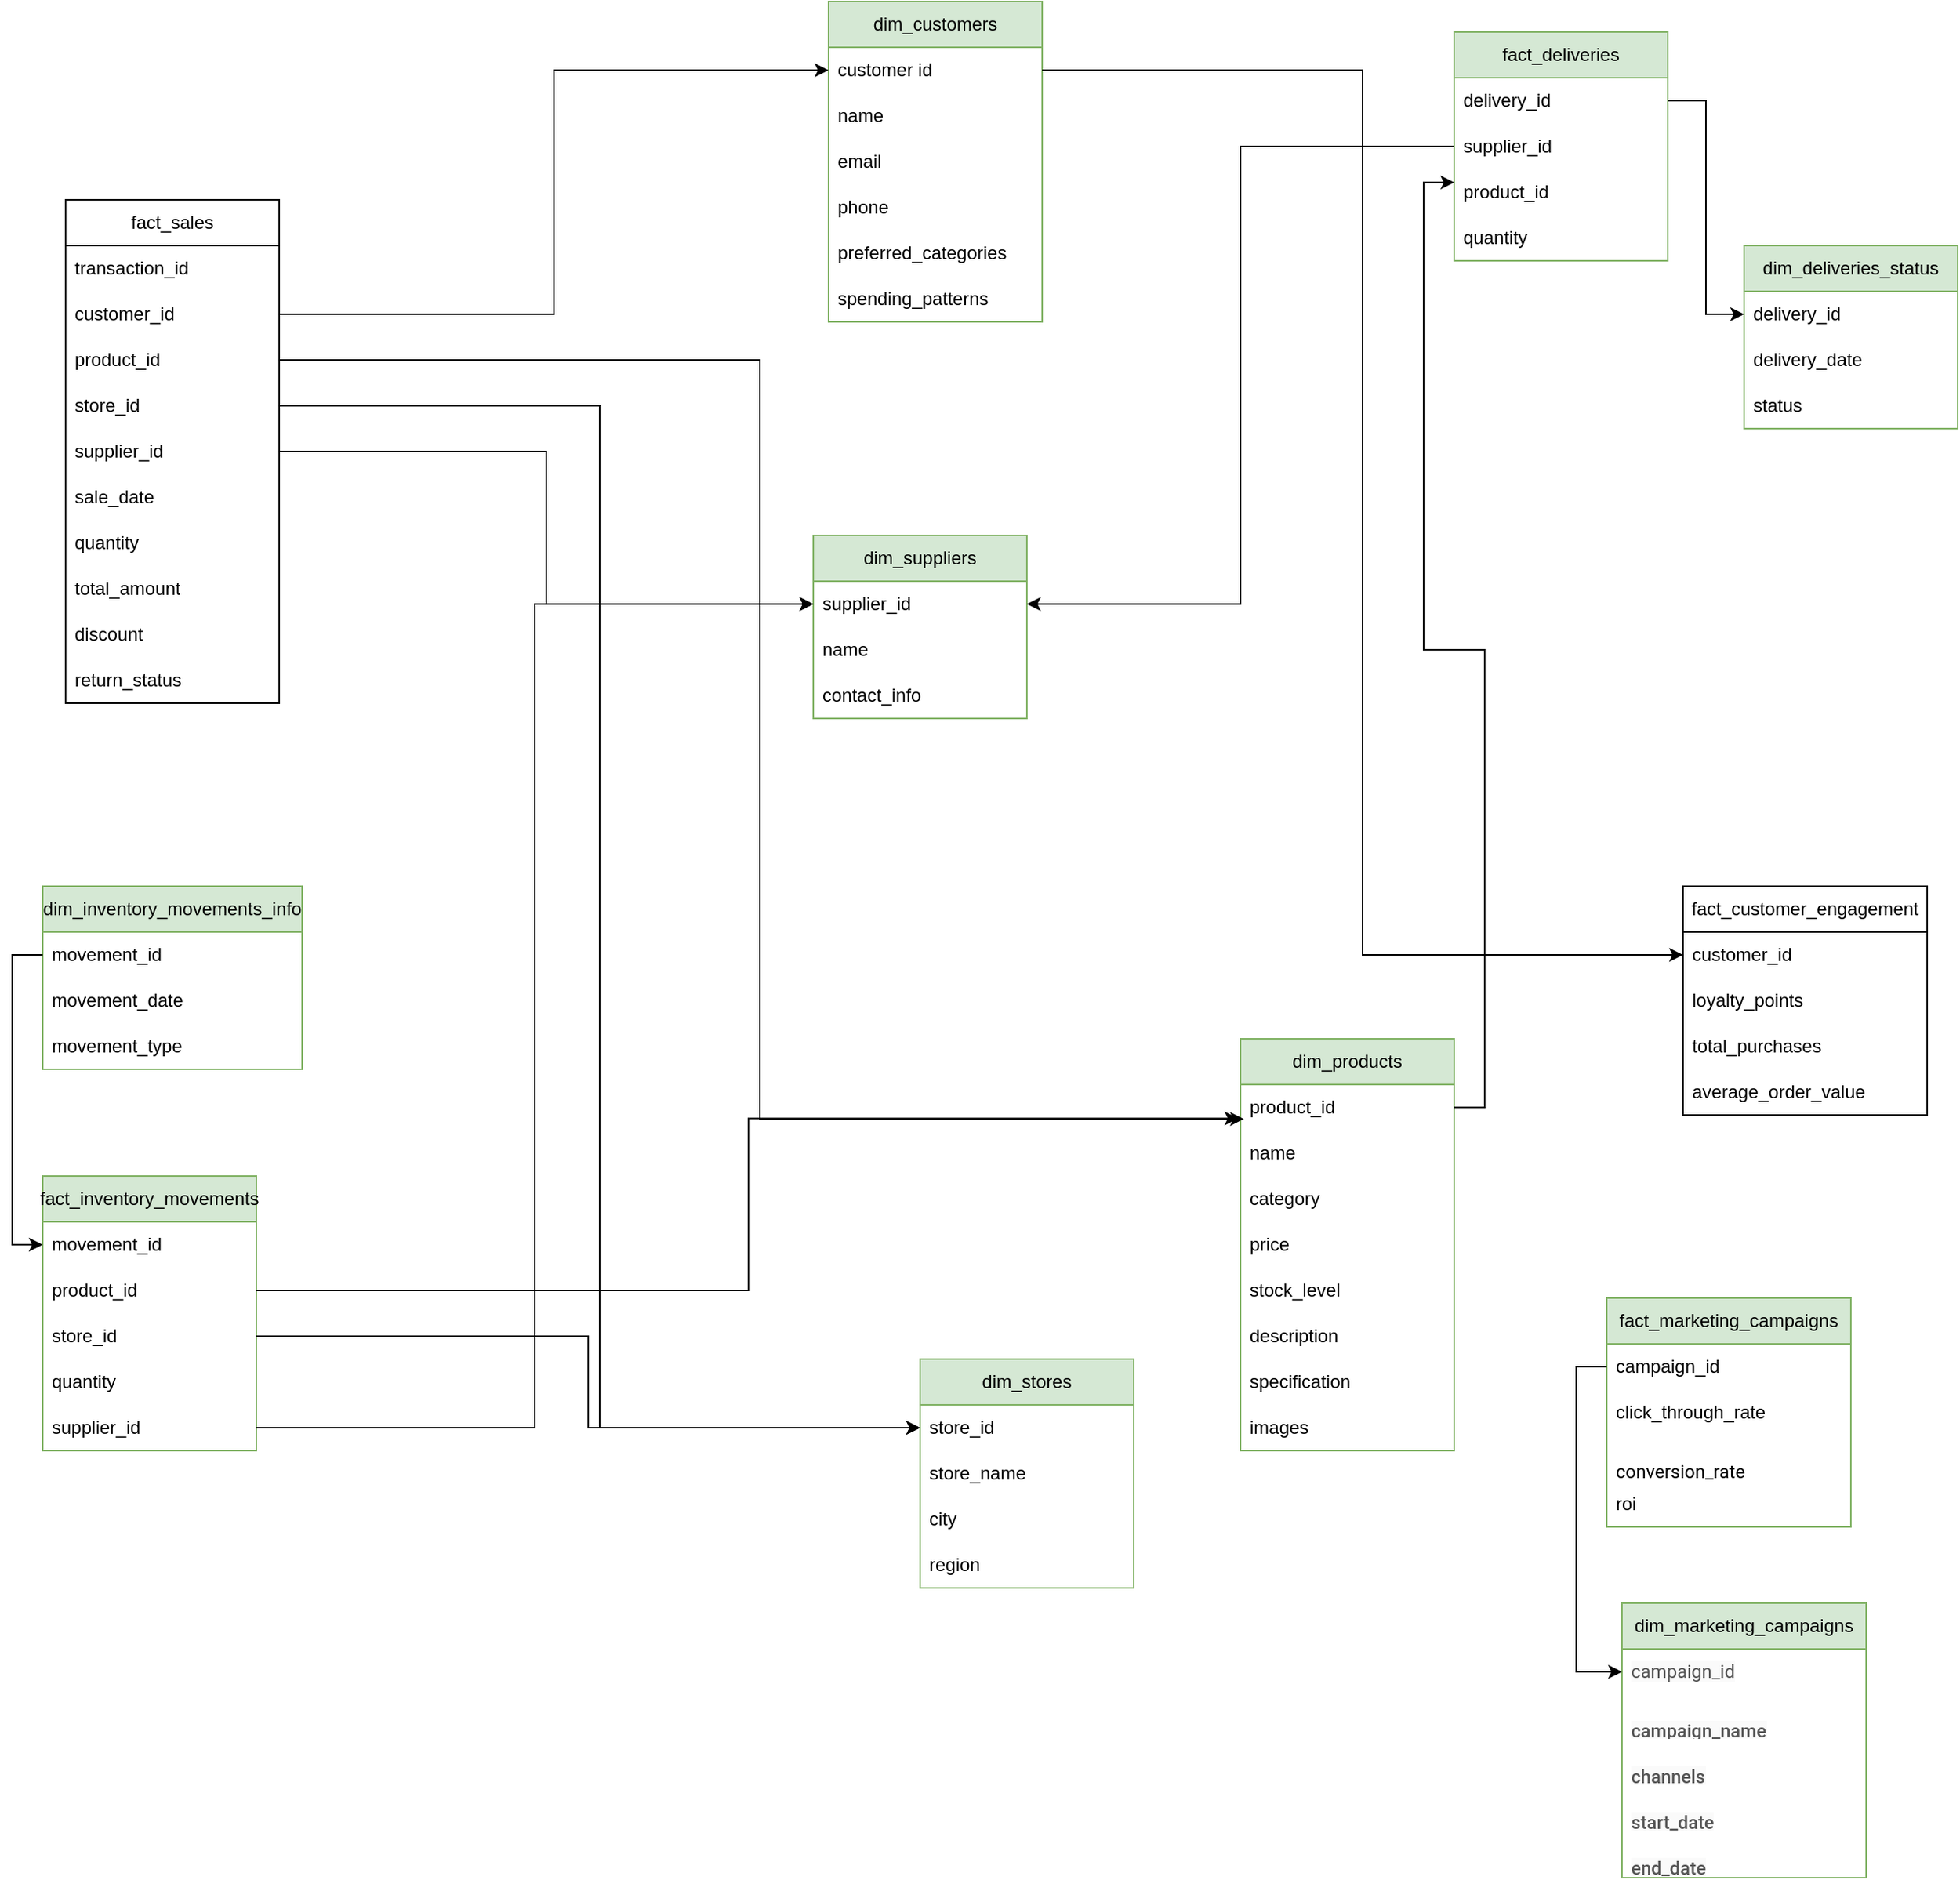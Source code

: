 <mxfile version="25.0.1">
  <diagram name="Page-1" id="sRWJuWMLv6pyPMn1WHnU">
    <mxGraphModel dx="1679" dy="1888" grid="1" gridSize="10" guides="1" tooltips="1" connect="1" arrows="1" fold="1" page="1" pageScale="1" pageWidth="850" pageHeight="1100" math="0" shadow="0">
      <root>
        <mxCell id="0" />
        <mxCell id="1" parent="0" />
        <mxCell id="wSYhcg0EzsHiPHeqpy78-6" value="fact_sales" style="swimlane;fontStyle=0;childLayout=stackLayout;horizontal=1;startSize=30;horizontalStack=0;resizeParent=1;resizeParentMax=0;resizeLast=0;collapsible=1;marginBottom=0;whiteSpace=wrap;html=1;" vertex="1" parent="1">
          <mxGeometry x="80" y="-150" width="140" height="330" as="geometry" />
        </mxCell>
        <mxCell id="wSYhcg0EzsHiPHeqpy78-7" value="transaction_id" style="text;strokeColor=none;fillColor=none;align=left;verticalAlign=middle;spacingLeft=4;spacingRight=4;overflow=hidden;points=[[0,0.5],[1,0.5]];portConstraint=eastwest;rotatable=0;whiteSpace=wrap;html=1;" vertex="1" parent="wSYhcg0EzsHiPHeqpy78-6">
          <mxGeometry y="30" width="140" height="30" as="geometry" />
        </mxCell>
        <mxCell id="wSYhcg0EzsHiPHeqpy78-8" value="customer_id" style="text;strokeColor=none;fillColor=none;align=left;verticalAlign=middle;spacingLeft=4;spacingRight=4;overflow=hidden;points=[[0,0.5],[1,0.5]];portConstraint=eastwest;rotatable=0;whiteSpace=wrap;html=1;" vertex="1" parent="wSYhcg0EzsHiPHeqpy78-6">
          <mxGeometry y="60" width="140" height="30" as="geometry" />
        </mxCell>
        <mxCell id="wSYhcg0EzsHiPHeqpy78-9" value="product_id" style="text;strokeColor=none;fillColor=none;align=left;verticalAlign=middle;spacingLeft=4;spacingRight=4;overflow=hidden;points=[[0,0.5],[1,0.5]];portConstraint=eastwest;rotatable=0;whiteSpace=wrap;html=1;" vertex="1" parent="wSYhcg0EzsHiPHeqpy78-6">
          <mxGeometry y="90" width="140" height="30" as="geometry" />
        </mxCell>
        <mxCell id="wSYhcg0EzsHiPHeqpy78-10" value="store_id" style="text;strokeColor=none;fillColor=none;align=left;verticalAlign=middle;spacingLeft=4;spacingRight=4;overflow=hidden;points=[[0,0.5],[1,0.5]];portConstraint=eastwest;rotatable=0;whiteSpace=wrap;html=1;" vertex="1" parent="wSYhcg0EzsHiPHeqpy78-6">
          <mxGeometry y="120" width="140" height="30" as="geometry" />
        </mxCell>
        <mxCell id="wSYhcg0EzsHiPHeqpy78-16" value="supplier_id" style="text;strokeColor=none;fillColor=none;align=left;verticalAlign=middle;spacingLeft=4;spacingRight=4;overflow=hidden;points=[[0,0.5],[1,0.5]];portConstraint=eastwest;rotatable=0;whiteSpace=wrap;html=1;" vertex="1" parent="wSYhcg0EzsHiPHeqpy78-6">
          <mxGeometry y="150" width="140" height="30" as="geometry" />
        </mxCell>
        <mxCell id="wSYhcg0EzsHiPHeqpy78-11" value="sale_date" style="text;strokeColor=none;fillColor=none;align=left;verticalAlign=middle;spacingLeft=4;spacingRight=4;overflow=hidden;points=[[0,0.5],[1,0.5]];portConstraint=eastwest;rotatable=0;whiteSpace=wrap;html=1;" vertex="1" parent="wSYhcg0EzsHiPHeqpy78-6">
          <mxGeometry y="180" width="140" height="30" as="geometry" />
        </mxCell>
        <mxCell id="wSYhcg0EzsHiPHeqpy78-12" value="quantity" style="text;strokeColor=none;fillColor=none;align=left;verticalAlign=middle;spacingLeft=4;spacingRight=4;overflow=hidden;points=[[0,0.5],[1,0.5]];portConstraint=eastwest;rotatable=0;whiteSpace=wrap;html=1;" vertex="1" parent="wSYhcg0EzsHiPHeqpy78-6">
          <mxGeometry y="210" width="140" height="30" as="geometry" />
        </mxCell>
        <mxCell id="wSYhcg0EzsHiPHeqpy78-13" value="total_amount" style="text;strokeColor=none;fillColor=none;align=left;verticalAlign=middle;spacingLeft=4;spacingRight=4;overflow=hidden;points=[[0,0.5],[1,0.5]];portConstraint=eastwest;rotatable=0;whiteSpace=wrap;html=1;" vertex="1" parent="wSYhcg0EzsHiPHeqpy78-6">
          <mxGeometry y="240" width="140" height="30" as="geometry" />
        </mxCell>
        <mxCell id="wSYhcg0EzsHiPHeqpy78-14" value="discount" style="text;strokeColor=none;fillColor=none;align=left;verticalAlign=middle;spacingLeft=4;spacingRight=4;overflow=hidden;points=[[0,0.5],[1,0.5]];portConstraint=eastwest;rotatable=0;whiteSpace=wrap;html=1;" vertex="1" parent="wSYhcg0EzsHiPHeqpy78-6">
          <mxGeometry y="270" width="140" height="30" as="geometry" />
        </mxCell>
        <mxCell id="wSYhcg0EzsHiPHeqpy78-15" value="return_status" style="text;strokeColor=none;fillColor=none;align=left;verticalAlign=middle;spacingLeft=4;spacingRight=4;overflow=hidden;points=[[0,0.5],[1,0.5]];portConstraint=eastwest;rotatable=0;whiteSpace=wrap;html=1;" vertex="1" parent="wSYhcg0EzsHiPHeqpy78-6">
          <mxGeometry y="300" width="140" height="30" as="geometry" />
        </mxCell>
        <mxCell id="wSYhcg0EzsHiPHeqpy78-26" value="dim_customers" style="swimlane;fontStyle=0;childLayout=stackLayout;horizontal=1;startSize=30;horizontalStack=0;resizeParent=1;resizeParentMax=0;resizeLast=0;collapsible=1;marginBottom=0;whiteSpace=wrap;html=1;fillColor=#d5e8d4;strokeColor=#82b366;" vertex="1" parent="1">
          <mxGeometry x="580" y="-280" width="140" height="210" as="geometry" />
        </mxCell>
        <mxCell id="wSYhcg0EzsHiPHeqpy78-27" value="customer id" style="text;strokeColor=none;fillColor=none;align=left;verticalAlign=middle;spacingLeft=4;spacingRight=4;overflow=hidden;points=[[0,0.5],[1,0.5]];portConstraint=eastwest;rotatable=0;whiteSpace=wrap;html=1;" vertex="1" parent="wSYhcg0EzsHiPHeqpy78-26">
          <mxGeometry y="30" width="140" height="30" as="geometry" />
        </mxCell>
        <mxCell id="wSYhcg0EzsHiPHeqpy78-28" value="name" style="text;strokeColor=none;fillColor=none;align=left;verticalAlign=middle;spacingLeft=4;spacingRight=4;overflow=hidden;points=[[0,0.5],[1,0.5]];portConstraint=eastwest;rotatable=0;whiteSpace=wrap;html=1;" vertex="1" parent="wSYhcg0EzsHiPHeqpy78-26">
          <mxGeometry y="60" width="140" height="30" as="geometry" />
        </mxCell>
        <mxCell id="wSYhcg0EzsHiPHeqpy78-29" value="email" style="text;strokeColor=none;fillColor=none;align=left;verticalAlign=middle;spacingLeft=4;spacingRight=4;overflow=hidden;points=[[0,0.5],[1,0.5]];portConstraint=eastwest;rotatable=0;whiteSpace=wrap;html=1;" vertex="1" parent="wSYhcg0EzsHiPHeqpy78-26">
          <mxGeometry y="90" width="140" height="30" as="geometry" />
        </mxCell>
        <mxCell id="wSYhcg0EzsHiPHeqpy78-30" value="phone" style="text;strokeColor=none;fillColor=none;align=left;verticalAlign=middle;spacingLeft=4;spacingRight=4;overflow=hidden;points=[[0,0.5],[1,0.5]];portConstraint=eastwest;rotatable=0;whiteSpace=wrap;html=1;" vertex="1" parent="wSYhcg0EzsHiPHeqpy78-26">
          <mxGeometry y="120" width="140" height="30" as="geometry" />
        </mxCell>
        <mxCell id="wSYhcg0EzsHiPHeqpy78-31" value="preferred_categories" style="text;strokeColor=none;fillColor=none;align=left;verticalAlign=middle;spacingLeft=4;spacingRight=4;overflow=hidden;points=[[0,0.5],[1,0.5]];portConstraint=eastwest;rotatable=0;whiteSpace=wrap;html=1;" vertex="1" parent="wSYhcg0EzsHiPHeqpy78-26">
          <mxGeometry y="150" width="140" height="30" as="geometry" />
        </mxCell>
        <mxCell id="wSYhcg0EzsHiPHeqpy78-32" value="spending_patterns" style="text;strokeColor=none;fillColor=none;align=left;verticalAlign=middle;spacingLeft=4;spacingRight=4;overflow=hidden;points=[[0,0.5],[1,0.5]];portConstraint=eastwest;rotatable=0;whiteSpace=wrap;html=1;" vertex="1" parent="wSYhcg0EzsHiPHeqpy78-26">
          <mxGeometry y="180" width="140" height="30" as="geometry" />
        </mxCell>
        <mxCell id="wSYhcg0EzsHiPHeqpy78-33" value="dim_suppliers" style="swimlane;fontStyle=0;childLayout=stackLayout;horizontal=1;startSize=30;horizontalStack=0;resizeParent=1;resizeParentMax=0;resizeLast=0;collapsible=1;marginBottom=0;whiteSpace=wrap;html=1;fillColor=#d5e8d4;strokeColor=#82b366;" vertex="1" parent="1">
          <mxGeometry x="570" y="70" width="140" height="120" as="geometry" />
        </mxCell>
        <mxCell id="wSYhcg0EzsHiPHeqpy78-34" value="supplier_id" style="text;strokeColor=none;fillColor=none;align=left;verticalAlign=middle;spacingLeft=4;spacingRight=4;overflow=hidden;points=[[0,0.5],[1,0.5]];portConstraint=eastwest;rotatable=0;whiteSpace=wrap;html=1;" vertex="1" parent="wSYhcg0EzsHiPHeqpy78-33">
          <mxGeometry y="30" width="140" height="30" as="geometry" />
        </mxCell>
        <mxCell id="wSYhcg0EzsHiPHeqpy78-35" value="name" style="text;strokeColor=none;fillColor=none;align=left;verticalAlign=middle;spacingLeft=4;spacingRight=4;overflow=hidden;points=[[0,0.5],[1,0.5]];portConstraint=eastwest;rotatable=0;whiteSpace=wrap;html=1;" vertex="1" parent="wSYhcg0EzsHiPHeqpy78-33">
          <mxGeometry y="60" width="140" height="30" as="geometry" />
        </mxCell>
        <mxCell id="wSYhcg0EzsHiPHeqpy78-36" value="contact_info" style="text;strokeColor=none;fillColor=none;align=left;verticalAlign=middle;spacingLeft=4;spacingRight=4;overflow=hidden;points=[[0,0.5],[1,0.5]];portConstraint=eastwest;rotatable=0;whiteSpace=wrap;html=1;" vertex="1" parent="wSYhcg0EzsHiPHeqpy78-33">
          <mxGeometry y="90" width="140" height="30" as="geometry" />
        </mxCell>
        <mxCell id="wSYhcg0EzsHiPHeqpy78-37" value="dim_stores" style="swimlane;fontStyle=0;childLayout=stackLayout;horizontal=1;startSize=30;horizontalStack=0;resizeParent=1;resizeParentMax=0;resizeLast=0;collapsible=1;marginBottom=0;whiteSpace=wrap;html=1;fillColor=#d5e8d4;strokeColor=#82b366;" vertex="1" parent="1">
          <mxGeometry x="640" y="610" width="140" height="150" as="geometry" />
        </mxCell>
        <mxCell id="wSYhcg0EzsHiPHeqpy78-38" value="store_id" style="text;strokeColor=none;fillColor=none;align=left;verticalAlign=middle;spacingLeft=4;spacingRight=4;overflow=hidden;points=[[0,0.5],[1,0.5]];portConstraint=eastwest;rotatable=0;whiteSpace=wrap;html=1;" vertex="1" parent="wSYhcg0EzsHiPHeqpy78-37">
          <mxGeometry y="30" width="140" height="30" as="geometry" />
        </mxCell>
        <mxCell id="wSYhcg0EzsHiPHeqpy78-39" value="store_name" style="text;strokeColor=none;fillColor=none;align=left;verticalAlign=middle;spacingLeft=4;spacingRight=4;overflow=hidden;points=[[0,0.5],[1,0.5]];portConstraint=eastwest;rotatable=0;whiteSpace=wrap;html=1;" vertex="1" parent="wSYhcg0EzsHiPHeqpy78-37">
          <mxGeometry y="60" width="140" height="30" as="geometry" />
        </mxCell>
        <mxCell id="wSYhcg0EzsHiPHeqpy78-40" value="city" style="text;strokeColor=none;fillColor=none;align=left;verticalAlign=middle;spacingLeft=4;spacingRight=4;overflow=hidden;points=[[0,0.5],[1,0.5]];portConstraint=eastwest;rotatable=0;whiteSpace=wrap;html=1;" vertex="1" parent="wSYhcg0EzsHiPHeqpy78-37">
          <mxGeometry y="90" width="140" height="30" as="geometry" />
        </mxCell>
        <mxCell id="wSYhcg0EzsHiPHeqpy78-41" value="region" style="text;strokeColor=none;fillColor=none;align=left;verticalAlign=middle;spacingLeft=4;spacingRight=4;overflow=hidden;points=[[0,0.5],[1,0.5]];portConstraint=eastwest;rotatable=0;whiteSpace=wrap;html=1;" vertex="1" parent="wSYhcg0EzsHiPHeqpy78-37">
          <mxGeometry y="120" width="140" height="30" as="geometry" />
        </mxCell>
        <mxCell id="wSYhcg0EzsHiPHeqpy78-42" value="fact_marketing_campaigns" style="swimlane;fontStyle=0;childLayout=stackLayout;horizontal=1;startSize=30;horizontalStack=0;resizeParent=1;resizeParentMax=0;resizeLast=0;collapsible=1;marginBottom=0;whiteSpace=wrap;html=1;fillColor=#d5e8d4;strokeColor=#82b366;" vertex="1" parent="1">
          <mxGeometry x="1090" y="570" width="160" height="150" as="geometry" />
        </mxCell>
        <mxCell id="wSYhcg0EzsHiPHeqpy78-43" value="campaign_id" style="text;strokeColor=none;fillColor=none;align=left;verticalAlign=middle;spacingLeft=4;spacingRight=4;overflow=hidden;points=[[0,0.5],[1,0.5]];portConstraint=eastwest;rotatable=0;whiteSpace=wrap;html=1;" vertex="1" parent="wSYhcg0EzsHiPHeqpy78-42">
          <mxGeometry y="30" width="160" height="30" as="geometry" />
        </mxCell>
        <mxCell id="wSYhcg0EzsHiPHeqpy78-45" value="click_through_rate" style="text;strokeColor=none;fillColor=none;align=left;verticalAlign=middle;spacingLeft=4;spacingRight=4;overflow=hidden;points=[[0,0.5],[1,0.5]];portConstraint=eastwest;rotatable=0;whiteSpace=wrap;html=1;" vertex="1" parent="wSYhcg0EzsHiPHeqpy78-42">
          <mxGeometry y="60" width="160" height="30" as="geometry" />
        </mxCell>
        <mxCell id="wSYhcg0EzsHiPHeqpy78-47" value="&#xa;&lt;span style=&quot;color: rgb(0, 0, 0); font-family: Roboto, sans-serif; font-size: 12px; font-style: normal; font-variant-ligatures: normal; font-variant-caps: normal; font-weight: 400; letter-spacing: normal; orphans: 2; text-align: start; text-indent: 0px; text-transform: none; widows: 2; word-spacing: 0px; -webkit-text-stroke-width: 0px; white-space: pre-wrap; background-color: rgb(255, 255, 255); text-decoration-thickness: initial; text-decoration-style: initial; text-decoration-color: initial; display: inline !important; float: none;&quot;&gt;conversion_rate&lt;/span&gt;&#xa;&#xa;" style="text;strokeColor=none;fillColor=none;align=left;verticalAlign=middle;spacingLeft=4;spacingRight=4;overflow=hidden;points=[[0,0.5],[1,0.5]];portConstraint=eastwest;rotatable=0;whiteSpace=wrap;html=1;" vertex="1" parent="wSYhcg0EzsHiPHeqpy78-42">
          <mxGeometry y="90" width="160" height="30" as="geometry" />
        </mxCell>
        <mxCell id="wSYhcg0EzsHiPHeqpy78-46" value="roi" style="text;strokeColor=none;fillColor=none;align=left;verticalAlign=middle;spacingLeft=4;spacingRight=4;overflow=hidden;points=[[0,0.5],[1,0.5]];portConstraint=eastwest;rotatable=0;whiteSpace=wrap;html=1;" vertex="1" parent="wSYhcg0EzsHiPHeqpy78-42">
          <mxGeometry y="120" width="160" height="30" as="geometry" />
        </mxCell>
        <mxCell id="wSYhcg0EzsHiPHeqpy78-48" value="dim_marketing_campaigns" style="swimlane;fontStyle=0;childLayout=stackLayout;horizontal=1;startSize=30;horizontalStack=0;resizeParent=1;resizeParentMax=0;resizeLast=0;collapsible=1;marginBottom=0;whiteSpace=wrap;html=1;fillColor=#d5e8d4;strokeColor=#82b366;" vertex="1" parent="1">
          <mxGeometry x="1100" y="770" width="160" height="180" as="geometry" />
        </mxCell>
        <mxCell id="wSYhcg0EzsHiPHeqpy78-49" value="&lt;span style=&quot;box-sizing: border-box; color: rgba(0, 0, 0, 0.66); font-family: Roboto, sans-serif; text-wrap-mode: nowrap; background-color: rgb(250, 250, 250);&quot;&gt;campaign_id&lt;/span&gt;" style="text;strokeColor=none;fillColor=none;align=left;verticalAlign=middle;spacingLeft=4;spacingRight=4;overflow=hidden;points=[[0,0.5],[1,0.5]];portConstraint=eastwest;rotatable=0;whiteSpace=wrap;html=1;" vertex="1" parent="wSYhcg0EzsHiPHeqpy78-48">
          <mxGeometry y="30" width="160" height="30" as="geometry" />
        </mxCell>
        <mxCell id="wSYhcg0EzsHiPHeqpy78-50" value="&#xa;&lt;b style=&quot;box-sizing: border-box; font-weight: 500; color: rgba(0, 0, 0, 0.66); font-family: Roboto, sans-serif; font-size: 12px; font-style: normal; font-variant-ligatures: normal; font-variant-caps: normal; letter-spacing: normal; orphans: 2; text-align: left; text-indent: 0px; text-transform: none; widows: 2; word-spacing: 0px; -webkit-text-stroke-width: 0px; white-space: nowrap; background-color: rgb(250, 250, 250); text-decoration-thickness: initial; text-decoration-style: initial; text-decoration-color: initial;&quot;&gt;campaign_name&lt;/b&gt;&#xa;&#xa;" style="text;strokeColor=none;fillColor=none;align=left;verticalAlign=middle;spacingLeft=4;spacingRight=4;overflow=hidden;points=[[0,0.5],[1,0.5]];portConstraint=eastwest;rotatable=0;whiteSpace=wrap;html=1;" vertex="1" parent="wSYhcg0EzsHiPHeqpy78-48">
          <mxGeometry y="60" width="160" height="30" as="geometry" />
        </mxCell>
        <mxCell id="wSYhcg0EzsHiPHeqpy78-51" value="&#xa;&lt;b style=&quot;box-sizing: border-box; font-weight: 500; color: rgba(0, 0, 0, 0.66); font-family: Roboto, sans-serif; font-size: 12px; font-style: normal; font-variant-ligatures: normal; font-variant-caps: normal; letter-spacing: normal; orphans: 2; text-align: left; text-indent: 0px; text-transform: none; widows: 2; word-spacing: 0px; -webkit-text-stroke-width: 0px; white-space: nowrap; background-color: rgb(250, 250, 250); text-decoration-thickness: initial; text-decoration-style: initial; text-decoration-color: initial;&quot;&gt;channels&lt;/b&gt;&#xa;&#xa;" style="text;strokeColor=none;fillColor=none;align=left;verticalAlign=middle;spacingLeft=4;spacingRight=4;overflow=hidden;points=[[0,0.5],[1,0.5]];portConstraint=eastwest;rotatable=0;whiteSpace=wrap;html=1;" vertex="1" parent="wSYhcg0EzsHiPHeqpy78-48">
          <mxGeometry y="90" width="160" height="30" as="geometry" />
        </mxCell>
        <mxCell id="wSYhcg0EzsHiPHeqpy78-52" value="&#xa;&lt;b style=&quot;box-sizing: border-box; font-weight: 500; color: rgba(0, 0, 0, 0.66); font-family: Roboto, sans-serif; font-size: 12px; font-style: normal; font-variant-ligatures: normal; font-variant-caps: normal; letter-spacing: normal; orphans: 2; text-align: left; text-indent: 0px; text-transform: none; widows: 2; word-spacing: 0px; -webkit-text-stroke-width: 0px; white-space: nowrap; background-color: rgb(250, 250, 250); text-decoration-thickness: initial; text-decoration-style: initial; text-decoration-color: initial;&quot;&gt;start_date&lt;/b&gt;&#xa;&#xa;" style="text;strokeColor=none;fillColor=none;align=left;verticalAlign=middle;spacingLeft=4;spacingRight=4;overflow=hidden;points=[[0,0.5],[1,0.5]];portConstraint=eastwest;rotatable=0;whiteSpace=wrap;html=1;" vertex="1" parent="wSYhcg0EzsHiPHeqpy78-48">
          <mxGeometry y="120" width="160" height="30" as="geometry" />
        </mxCell>
        <mxCell id="wSYhcg0EzsHiPHeqpy78-53" value="&#xa;&lt;b style=&quot;box-sizing: border-box; font-weight: 500; color: rgba(0, 0, 0, 0.66); font-family: Roboto, sans-serif; font-size: 12px; font-style: normal; font-variant-ligatures: normal; font-variant-caps: normal; letter-spacing: normal; orphans: 2; text-align: left; text-indent: 0px; text-transform: none; widows: 2; word-spacing: 0px; -webkit-text-stroke-width: 0px; white-space: nowrap; background-color: rgb(250, 250, 250); text-decoration-thickness: initial; text-decoration-style: initial; text-decoration-color: initial;&quot;&gt;end_date&lt;/b&gt;&#xa;&#xa;" style="text;strokeColor=none;fillColor=none;align=left;verticalAlign=middle;spacingLeft=4;spacingRight=4;overflow=hidden;points=[[0,0.5],[1,0.5]];portConstraint=eastwest;rotatable=0;whiteSpace=wrap;html=1;" vertex="1" parent="wSYhcg0EzsHiPHeqpy78-48">
          <mxGeometry y="150" width="160" height="30" as="geometry" />
        </mxCell>
        <mxCell id="wSYhcg0EzsHiPHeqpy78-69" value="fact_inventory_movements" style="swimlane;fontStyle=0;childLayout=stackLayout;horizontal=1;startSize=30;horizontalStack=0;resizeParent=1;resizeParentMax=0;resizeLast=0;collapsible=1;marginBottom=0;whiteSpace=wrap;html=1;fillColor=#d5e8d4;strokeColor=#82b366;" vertex="1" parent="1">
          <mxGeometry x="65" y="490" width="140" height="180" as="geometry" />
        </mxCell>
        <mxCell id="wSYhcg0EzsHiPHeqpy78-70" value="movement_id" style="text;strokeColor=none;fillColor=none;align=left;verticalAlign=middle;spacingLeft=4;spacingRight=4;overflow=hidden;points=[[0,0.5],[1,0.5]];portConstraint=eastwest;rotatable=0;whiteSpace=wrap;html=1;" vertex="1" parent="wSYhcg0EzsHiPHeqpy78-69">
          <mxGeometry y="30" width="140" height="30" as="geometry" />
        </mxCell>
        <mxCell id="wSYhcg0EzsHiPHeqpy78-71" value="product_id" style="text;strokeColor=none;fillColor=none;align=left;verticalAlign=middle;spacingLeft=4;spacingRight=4;overflow=hidden;points=[[0,0.5],[1,0.5]];portConstraint=eastwest;rotatable=0;whiteSpace=wrap;html=1;" vertex="1" parent="wSYhcg0EzsHiPHeqpy78-69">
          <mxGeometry y="60" width="140" height="30" as="geometry" />
        </mxCell>
        <mxCell id="wSYhcg0EzsHiPHeqpy78-72" value="store_id" style="text;strokeColor=none;fillColor=none;align=left;verticalAlign=middle;spacingLeft=4;spacingRight=4;overflow=hidden;points=[[0,0.5],[1,0.5]];portConstraint=eastwest;rotatable=0;whiteSpace=wrap;html=1;" vertex="1" parent="wSYhcg0EzsHiPHeqpy78-69">
          <mxGeometry y="90" width="140" height="30" as="geometry" />
        </mxCell>
        <mxCell id="wSYhcg0EzsHiPHeqpy78-75" value="quantity" style="text;strokeColor=none;fillColor=none;align=left;verticalAlign=middle;spacingLeft=4;spacingRight=4;overflow=hidden;points=[[0,0.5],[1,0.5]];portConstraint=eastwest;rotatable=0;whiteSpace=wrap;html=1;" vertex="1" parent="wSYhcg0EzsHiPHeqpy78-69">
          <mxGeometry y="120" width="140" height="30" as="geometry" />
        </mxCell>
        <mxCell id="wSYhcg0EzsHiPHeqpy78-115" value="supplier_id" style="text;strokeColor=none;fillColor=none;align=left;verticalAlign=middle;spacingLeft=4;spacingRight=4;overflow=hidden;points=[[0,0.5],[1,0.5]];portConstraint=eastwest;rotatable=0;whiteSpace=wrap;html=1;" vertex="1" parent="wSYhcg0EzsHiPHeqpy78-69">
          <mxGeometry y="150" width="140" height="30" as="geometry" />
        </mxCell>
        <mxCell id="wSYhcg0EzsHiPHeqpy78-76" value="dim_inventory_movements_info" style="swimlane;fontStyle=0;childLayout=stackLayout;horizontal=1;startSize=30;horizontalStack=0;resizeParent=1;resizeParentMax=0;resizeLast=0;collapsible=1;marginBottom=0;whiteSpace=wrap;html=1;fillColor=#d5e8d4;strokeColor=#82b366;" vertex="1" parent="1">
          <mxGeometry x="65" y="300" width="170" height="120" as="geometry" />
        </mxCell>
        <mxCell id="wSYhcg0EzsHiPHeqpy78-77" value="movement_id" style="text;strokeColor=none;fillColor=none;align=left;verticalAlign=middle;spacingLeft=4;spacingRight=4;overflow=hidden;points=[[0,0.5],[1,0.5]];portConstraint=eastwest;rotatable=0;whiteSpace=wrap;html=1;" vertex="1" parent="wSYhcg0EzsHiPHeqpy78-76">
          <mxGeometry y="30" width="170" height="30" as="geometry" />
        </mxCell>
        <mxCell id="wSYhcg0EzsHiPHeqpy78-80" value="movement_date" style="text;strokeColor=none;fillColor=none;align=left;verticalAlign=middle;spacingLeft=4;spacingRight=4;overflow=hidden;points=[[0,0.5],[1,0.5]];portConstraint=eastwest;rotatable=0;whiteSpace=wrap;html=1;" vertex="1" parent="wSYhcg0EzsHiPHeqpy78-76">
          <mxGeometry y="60" width="170" height="30" as="geometry" />
        </mxCell>
        <mxCell id="wSYhcg0EzsHiPHeqpy78-81" value="movement_type" style="text;strokeColor=none;fillColor=none;align=left;verticalAlign=middle;spacingLeft=4;spacingRight=4;overflow=hidden;points=[[0,0.5],[1,0.5]];portConstraint=eastwest;rotatable=0;whiteSpace=wrap;html=1;" vertex="1" parent="wSYhcg0EzsHiPHeqpy78-76">
          <mxGeometry y="90" width="170" height="30" as="geometry" />
        </mxCell>
        <mxCell id="wSYhcg0EzsHiPHeqpy78-85" value="fact_deliveries" style="swimlane;fontStyle=0;childLayout=stackLayout;horizontal=1;startSize=30;horizontalStack=0;resizeParent=1;resizeParentMax=0;resizeLast=0;collapsible=1;marginBottom=0;whiteSpace=wrap;html=1;fillColor=#d5e8d4;strokeColor=#82b366;" vertex="1" parent="1">
          <mxGeometry x="990" y="-260" width="140" height="150" as="geometry" />
        </mxCell>
        <mxCell id="wSYhcg0EzsHiPHeqpy78-86" value="delivery_id" style="text;strokeColor=none;fillColor=none;align=left;verticalAlign=middle;spacingLeft=4;spacingRight=4;overflow=hidden;points=[[0,0.5],[1,0.5]];portConstraint=eastwest;rotatable=0;whiteSpace=wrap;html=1;" vertex="1" parent="wSYhcg0EzsHiPHeqpy78-85">
          <mxGeometry y="30" width="140" height="30" as="geometry" />
        </mxCell>
        <mxCell id="wSYhcg0EzsHiPHeqpy78-87" value="supplier_id" style="text;strokeColor=none;fillColor=none;align=left;verticalAlign=middle;spacingLeft=4;spacingRight=4;overflow=hidden;points=[[0,0.5],[1,0.5]];portConstraint=eastwest;rotatable=0;whiteSpace=wrap;html=1;" vertex="1" parent="wSYhcg0EzsHiPHeqpy78-85">
          <mxGeometry y="60" width="140" height="30" as="geometry" />
        </mxCell>
        <mxCell id="wSYhcg0EzsHiPHeqpy78-88" value="product_id" style="text;strokeColor=none;fillColor=none;align=left;verticalAlign=middle;spacingLeft=4;spacingRight=4;overflow=hidden;points=[[0,0.5],[1,0.5]];portConstraint=eastwest;rotatable=0;whiteSpace=wrap;html=1;" vertex="1" parent="wSYhcg0EzsHiPHeqpy78-85">
          <mxGeometry y="90" width="140" height="30" as="geometry" />
        </mxCell>
        <mxCell id="wSYhcg0EzsHiPHeqpy78-90" value="quantity" style="text;strokeColor=none;fillColor=none;align=left;verticalAlign=middle;spacingLeft=4;spacingRight=4;overflow=hidden;points=[[0,0.5],[1,0.5]];portConstraint=eastwest;rotatable=0;whiteSpace=wrap;html=1;" vertex="1" parent="wSYhcg0EzsHiPHeqpy78-85">
          <mxGeometry y="120" width="140" height="30" as="geometry" />
        </mxCell>
        <mxCell id="wSYhcg0EzsHiPHeqpy78-92" value="dim_deliveries_status" style="swimlane;fontStyle=0;childLayout=stackLayout;horizontal=1;startSize=30;horizontalStack=0;resizeParent=1;resizeParentMax=0;resizeLast=0;collapsible=1;marginBottom=0;whiteSpace=wrap;html=1;fillColor=#d5e8d4;strokeColor=#82b366;" vertex="1" parent="1">
          <mxGeometry x="1180" y="-120" width="140" height="120" as="geometry" />
        </mxCell>
        <mxCell id="wSYhcg0EzsHiPHeqpy78-93" value="delivery_id" style="text;strokeColor=none;fillColor=none;align=left;verticalAlign=middle;spacingLeft=4;spacingRight=4;overflow=hidden;points=[[0,0.5],[1,0.5]];portConstraint=eastwest;rotatable=0;whiteSpace=wrap;html=1;" vertex="1" parent="wSYhcg0EzsHiPHeqpy78-92">
          <mxGeometry y="30" width="140" height="30" as="geometry" />
        </mxCell>
        <mxCell id="wSYhcg0EzsHiPHeqpy78-96" value="delivery_date" style="text;strokeColor=none;fillColor=none;align=left;verticalAlign=middle;spacingLeft=4;spacingRight=4;overflow=hidden;points=[[0,0.5],[1,0.5]];portConstraint=eastwest;rotatable=0;whiteSpace=wrap;html=1;" vertex="1" parent="wSYhcg0EzsHiPHeqpy78-92">
          <mxGeometry y="60" width="140" height="30" as="geometry" />
        </mxCell>
        <mxCell id="wSYhcg0EzsHiPHeqpy78-98" value="status" style="text;strokeColor=none;fillColor=none;align=left;verticalAlign=middle;spacingLeft=4;spacingRight=4;overflow=hidden;points=[[0,0.5],[1,0.5]];portConstraint=eastwest;rotatable=0;whiteSpace=wrap;html=1;" vertex="1" parent="wSYhcg0EzsHiPHeqpy78-92">
          <mxGeometry y="90" width="140" height="30" as="geometry" />
        </mxCell>
        <mxCell id="wSYhcg0EzsHiPHeqpy78-99" value="fact_cust&lt;span style=&quot;background-color: initial;&quot;&gt;omer_engagement&lt;/span&gt;" style="swimlane;fontStyle=0;childLayout=stackLayout;horizontal=1;startSize=30;horizontalStack=0;resizeParent=1;resizeParentMax=0;resizeLast=0;collapsible=1;marginBottom=0;whiteSpace=wrap;html=1;" vertex="1" parent="1">
          <mxGeometry x="1140" y="300" width="160" height="150" as="geometry" />
        </mxCell>
        <mxCell id="wSYhcg0EzsHiPHeqpy78-100" value="customer_id" style="text;strokeColor=none;fillColor=none;align=left;verticalAlign=middle;spacingLeft=4;spacingRight=4;overflow=hidden;points=[[0,0.5],[1,0.5]];portConstraint=eastwest;rotatable=0;whiteSpace=wrap;html=1;" vertex="1" parent="wSYhcg0EzsHiPHeqpy78-99">
          <mxGeometry y="30" width="160" height="30" as="geometry" />
        </mxCell>
        <mxCell id="wSYhcg0EzsHiPHeqpy78-101" value="loyalty_points" style="text;strokeColor=none;fillColor=none;align=left;verticalAlign=middle;spacingLeft=4;spacingRight=4;overflow=hidden;points=[[0,0.5],[1,0.5]];portConstraint=eastwest;rotatable=0;whiteSpace=wrap;html=1;" vertex="1" parent="wSYhcg0EzsHiPHeqpy78-99">
          <mxGeometry y="60" width="160" height="30" as="geometry" />
        </mxCell>
        <mxCell id="wSYhcg0EzsHiPHeqpy78-102" value="total_purchases" style="text;strokeColor=none;fillColor=none;align=left;verticalAlign=middle;spacingLeft=4;spacingRight=4;overflow=hidden;points=[[0,0.5],[1,0.5]];portConstraint=eastwest;rotatable=0;whiteSpace=wrap;html=1;" vertex="1" parent="wSYhcg0EzsHiPHeqpy78-99">
          <mxGeometry y="90" width="160" height="30" as="geometry" />
        </mxCell>
        <mxCell id="wSYhcg0EzsHiPHeqpy78-103" value="average_order_value" style="text;strokeColor=none;fillColor=none;align=left;verticalAlign=middle;spacingLeft=4;spacingRight=4;overflow=hidden;points=[[0,0.5],[1,0.5]];portConstraint=eastwest;rotatable=0;whiteSpace=wrap;html=1;" vertex="1" parent="wSYhcg0EzsHiPHeqpy78-99">
          <mxGeometry y="120" width="160" height="30" as="geometry" />
        </mxCell>
        <mxCell id="wSYhcg0EzsHiPHeqpy78-17" value="dim_products" style="swimlane;fontStyle=0;childLayout=stackLayout;horizontal=1;startSize=30;horizontalStack=0;resizeParent=1;resizeParentMax=0;resizeLast=0;collapsible=1;marginBottom=0;whiteSpace=wrap;html=1;fillColor=#d5e8d4;strokeColor=#82b366;" vertex="1" parent="1">
          <mxGeometry x="850" y="400" width="140" height="270" as="geometry" />
        </mxCell>
        <mxCell id="wSYhcg0EzsHiPHeqpy78-18" value="product_id" style="text;strokeColor=none;fillColor=none;align=left;verticalAlign=middle;spacingLeft=4;spacingRight=4;overflow=hidden;points=[[0,0.5],[1,0.5]];portConstraint=eastwest;rotatable=0;whiteSpace=wrap;html=1;" vertex="1" parent="wSYhcg0EzsHiPHeqpy78-17">
          <mxGeometry y="30" width="140" height="30" as="geometry" />
        </mxCell>
        <mxCell id="wSYhcg0EzsHiPHeqpy78-19" value="name" style="text;strokeColor=none;fillColor=none;align=left;verticalAlign=middle;spacingLeft=4;spacingRight=4;overflow=hidden;points=[[0,0.5],[1,0.5]];portConstraint=eastwest;rotatable=0;whiteSpace=wrap;html=1;" vertex="1" parent="wSYhcg0EzsHiPHeqpy78-17">
          <mxGeometry y="60" width="140" height="30" as="geometry" />
        </mxCell>
        <mxCell id="wSYhcg0EzsHiPHeqpy78-20" value="category" style="text;strokeColor=none;fillColor=none;align=left;verticalAlign=middle;spacingLeft=4;spacingRight=4;overflow=hidden;points=[[0,0.5],[1,0.5]];portConstraint=eastwest;rotatable=0;whiteSpace=wrap;html=1;" vertex="1" parent="wSYhcg0EzsHiPHeqpy78-17">
          <mxGeometry y="90" width="140" height="30" as="geometry" />
        </mxCell>
        <mxCell id="wSYhcg0EzsHiPHeqpy78-21" value="price" style="text;strokeColor=none;fillColor=none;align=left;verticalAlign=middle;spacingLeft=4;spacingRight=4;overflow=hidden;points=[[0,0.5],[1,0.5]];portConstraint=eastwest;rotatable=0;whiteSpace=wrap;html=1;" vertex="1" parent="wSYhcg0EzsHiPHeqpy78-17">
          <mxGeometry y="120" width="140" height="30" as="geometry" />
        </mxCell>
        <mxCell id="wSYhcg0EzsHiPHeqpy78-22" value="stock_level" style="text;strokeColor=none;fillColor=none;align=left;verticalAlign=middle;spacingLeft=4;spacingRight=4;overflow=hidden;points=[[0,0.5],[1,0.5]];portConstraint=eastwest;rotatable=0;whiteSpace=wrap;html=1;" vertex="1" parent="wSYhcg0EzsHiPHeqpy78-17">
          <mxGeometry y="150" width="140" height="30" as="geometry" />
        </mxCell>
        <mxCell id="wSYhcg0EzsHiPHeqpy78-25" value="description" style="text;strokeColor=none;fillColor=none;align=left;verticalAlign=middle;spacingLeft=4;spacingRight=4;overflow=hidden;points=[[0,0.5],[1,0.5]];portConstraint=eastwest;rotatable=0;whiteSpace=wrap;html=1;" vertex="1" parent="wSYhcg0EzsHiPHeqpy78-17">
          <mxGeometry y="180" width="140" height="30" as="geometry" />
        </mxCell>
        <mxCell id="wSYhcg0EzsHiPHeqpy78-24" value="specification" style="text;strokeColor=none;fillColor=none;align=left;verticalAlign=middle;spacingLeft=4;spacingRight=4;overflow=hidden;points=[[0,0.5],[1,0.5]];portConstraint=eastwest;rotatable=0;whiteSpace=wrap;html=1;" vertex="1" parent="wSYhcg0EzsHiPHeqpy78-17">
          <mxGeometry y="210" width="140" height="30" as="geometry" />
        </mxCell>
        <mxCell id="wSYhcg0EzsHiPHeqpy78-23" value="images" style="text;strokeColor=none;fillColor=none;align=left;verticalAlign=middle;spacingLeft=4;spacingRight=4;overflow=hidden;points=[[0,0.5],[1,0.5]];portConstraint=eastwest;rotatable=0;whiteSpace=wrap;html=1;" vertex="1" parent="wSYhcg0EzsHiPHeqpy78-17">
          <mxGeometry y="240" width="140" height="30" as="geometry" />
        </mxCell>
        <mxCell id="wSYhcg0EzsHiPHeqpy78-104" style="edgeStyle=orthogonalEdgeStyle;rounded=0;orthogonalLoop=1;jettySize=auto;html=1;exitX=1;exitY=0.5;exitDx=0;exitDy=0;entryX=0;entryY=0.5;entryDx=0;entryDy=0;" edge="1" parent="1" source="wSYhcg0EzsHiPHeqpy78-8" target="wSYhcg0EzsHiPHeqpy78-27">
          <mxGeometry relative="1" as="geometry" />
        </mxCell>
        <mxCell id="wSYhcg0EzsHiPHeqpy78-105" style="edgeStyle=orthogonalEdgeStyle;rounded=0;orthogonalLoop=1;jettySize=auto;html=1;entryX=0.016;entryY=0.753;entryDx=0;entryDy=0;entryPerimeter=0;" edge="1" parent="1" source="wSYhcg0EzsHiPHeqpy78-9" target="wSYhcg0EzsHiPHeqpy78-18">
          <mxGeometry relative="1" as="geometry" />
        </mxCell>
        <mxCell id="wSYhcg0EzsHiPHeqpy78-106" style="edgeStyle=orthogonalEdgeStyle;rounded=0;orthogonalLoop=1;jettySize=auto;html=1;exitX=1;exitY=0.5;exitDx=0;exitDy=0;" edge="1" parent="1" source="wSYhcg0EzsHiPHeqpy78-10" target="wSYhcg0EzsHiPHeqpy78-38">
          <mxGeometry relative="1" as="geometry" />
        </mxCell>
        <mxCell id="wSYhcg0EzsHiPHeqpy78-107" style="edgeStyle=orthogonalEdgeStyle;rounded=0;orthogonalLoop=1;jettySize=auto;html=1;exitX=1;exitY=0.5;exitDx=0;exitDy=0;entryX=0;entryY=0.5;entryDx=0;entryDy=0;" edge="1" parent="1" source="wSYhcg0EzsHiPHeqpy78-16" target="wSYhcg0EzsHiPHeqpy78-34">
          <mxGeometry relative="1" as="geometry" />
        </mxCell>
        <mxCell id="wSYhcg0EzsHiPHeqpy78-108" style="edgeStyle=orthogonalEdgeStyle;rounded=0;orthogonalLoop=1;jettySize=auto;html=1;exitX=0;exitY=0.5;exitDx=0;exitDy=0;" edge="1" parent="1" source="wSYhcg0EzsHiPHeqpy78-43" target="wSYhcg0EzsHiPHeqpy78-49">
          <mxGeometry relative="1" as="geometry" />
        </mxCell>
        <mxCell id="wSYhcg0EzsHiPHeqpy78-111" style="edgeStyle=orthogonalEdgeStyle;rounded=0;orthogonalLoop=1;jettySize=auto;html=1;exitX=0;exitY=0.5;exitDx=0;exitDy=0;entryX=0;entryY=0.5;entryDx=0;entryDy=0;" edge="1" parent="1" source="wSYhcg0EzsHiPHeqpy78-77" target="wSYhcg0EzsHiPHeqpy78-70">
          <mxGeometry relative="1" as="geometry" />
        </mxCell>
        <mxCell id="wSYhcg0EzsHiPHeqpy78-112" style="edgeStyle=orthogonalEdgeStyle;rounded=0;orthogonalLoop=1;jettySize=auto;html=1;" edge="1" parent="1" source="wSYhcg0EzsHiPHeqpy78-72" target="wSYhcg0EzsHiPHeqpy78-38">
          <mxGeometry relative="1" as="geometry" />
        </mxCell>
        <mxCell id="wSYhcg0EzsHiPHeqpy78-113" style="edgeStyle=orthogonalEdgeStyle;rounded=0;orthogonalLoop=1;jettySize=auto;html=1;exitX=1;exitY=0.5;exitDx=0;exitDy=0;entryX=-0.01;entryY=0.74;entryDx=0;entryDy=0;entryPerimeter=0;" edge="1" parent="1" source="wSYhcg0EzsHiPHeqpy78-71" target="wSYhcg0EzsHiPHeqpy78-18">
          <mxGeometry relative="1" as="geometry" />
        </mxCell>
        <mxCell id="wSYhcg0EzsHiPHeqpy78-116" style="edgeStyle=orthogonalEdgeStyle;rounded=0;orthogonalLoop=1;jettySize=auto;html=1;entryX=0;entryY=0.5;entryDx=0;entryDy=0;" edge="1" parent="1" source="wSYhcg0EzsHiPHeqpy78-115" target="wSYhcg0EzsHiPHeqpy78-34">
          <mxGeometry relative="1" as="geometry" />
        </mxCell>
        <mxCell id="wSYhcg0EzsHiPHeqpy78-117" style="edgeStyle=orthogonalEdgeStyle;rounded=0;orthogonalLoop=1;jettySize=auto;html=1;exitX=1;exitY=0.5;exitDx=0;exitDy=0;entryX=0.001;entryY=0.287;entryDx=0;entryDy=0;entryPerimeter=0;" edge="1" parent="1" source="wSYhcg0EzsHiPHeqpy78-18" target="wSYhcg0EzsHiPHeqpy78-88">
          <mxGeometry relative="1" as="geometry" />
        </mxCell>
        <mxCell id="wSYhcg0EzsHiPHeqpy78-118" style="edgeStyle=orthogonalEdgeStyle;rounded=0;orthogonalLoop=1;jettySize=auto;html=1;entryX=1;entryY=0.5;entryDx=0;entryDy=0;" edge="1" parent="1" source="wSYhcg0EzsHiPHeqpy78-87" target="wSYhcg0EzsHiPHeqpy78-34">
          <mxGeometry relative="1" as="geometry" />
        </mxCell>
        <mxCell id="wSYhcg0EzsHiPHeqpy78-120" style="edgeStyle=orthogonalEdgeStyle;rounded=0;orthogonalLoop=1;jettySize=auto;html=1;exitX=1;exitY=0.5;exitDx=0;exitDy=0;entryX=0;entryY=0.5;entryDx=0;entryDy=0;" edge="1" parent="1" source="wSYhcg0EzsHiPHeqpy78-27" target="wSYhcg0EzsHiPHeqpy78-100">
          <mxGeometry relative="1" as="geometry" />
        </mxCell>
        <mxCell id="wSYhcg0EzsHiPHeqpy78-121" style="edgeStyle=orthogonalEdgeStyle;rounded=0;orthogonalLoop=1;jettySize=auto;html=1;exitX=1;exitY=0.5;exitDx=0;exitDy=0;" edge="1" parent="1" source="wSYhcg0EzsHiPHeqpy78-86" target="wSYhcg0EzsHiPHeqpy78-93">
          <mxGeometry relative="1" as="geometry" />
        </mxCell>
      </root>
    </mxGraphModel>
  </diagram>
</mxfile>
